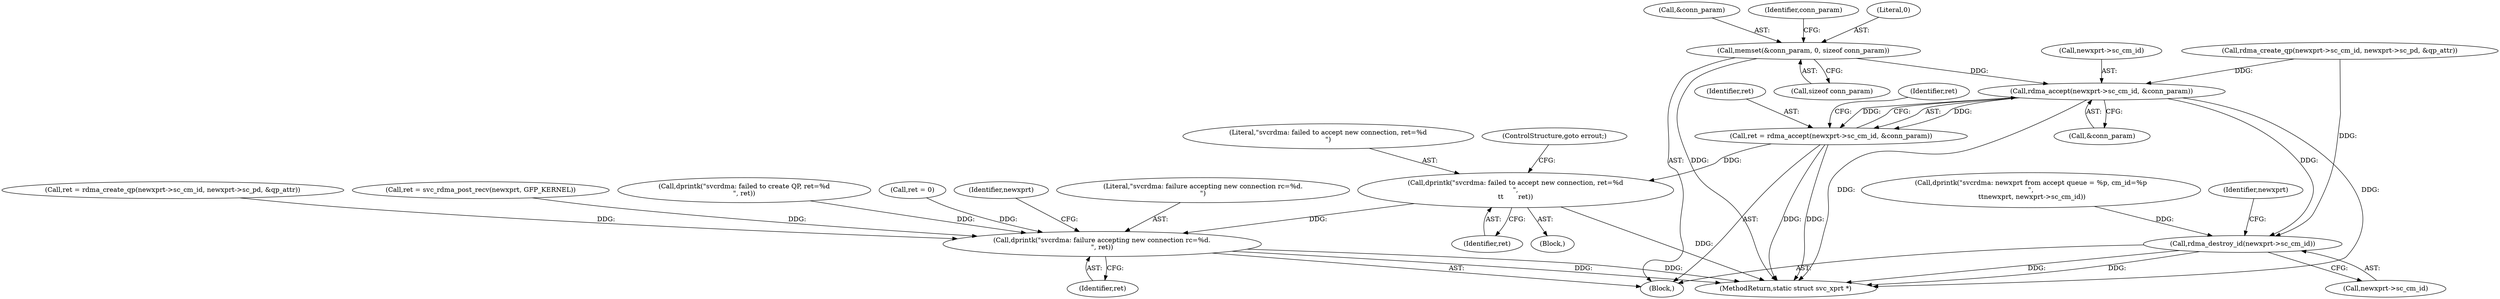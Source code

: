 digraph "0_linux_c70422f760c120480fee4de6c38804c72aa26bc1_44@API" {
"1000647" [label="(Call,memset(&conn_param, 0, sizeof conn_param))"];
"1000679" [label="(Call,rdma_accept(newxprt->sc_cm_id, &conn_param))"];
"1000677" [label="(Call,ret = rdma_accept(newxprt->sc_cm_id, &conn_param))"];
"1000688" [label="(Call,dprintk(\"svcrdma: failed to accept new connection, ret=%d\n\",\n\t\t       ret))"];
"1000764" [label="(Call,dprintk(\"svcrdma: failure accepting new connection rc=%d.\n\", ret))"];
"1000786" [label="(Call,rdma_destroy_id(newxprt->sc_cm_id))"];
"1000648" [label="(Call,&conn_param)"];
"1000690" [label="(Identifier,ret)"];
"1000770" [label="(Identifier,newxprt)"];
"1000488" [label="(Call,rdma_create_qp(newxprt->sc_cm_id, newxprt->sc_pd, &qp_attr))"];
"1000687" [label="(Block,)"];
"1000765" [label="(Literal,\"svcrdma: failure accepting new connection rc=%d.\n\")"];
"1000486" [label="(Call,ret = rdma_create_qp(newxprt->sc_cm_id, newxprt->sc_pd, &qp_attr))"];
"1000596" [label="(Call,ret = svc_rdma_post_recv(newxprt, GFP_KERNEL))"];
"1000786" [label="(Call,rdma_destroy_id(newxprt->sc_cm_id))"];
"1000787" [label="(Call,newxprt->sc_cm_id)"];
"1000764" [label="(Call,dprintk(\"svcrdma: failure accepting new connection rc=%d.\n\", ret))"];
"1000651" [label="(Call,sizeof conn_param)"];
"1000680" [label="(Call,newxprt->sc_cm_id)"];
"1000766" [label="(Identifier,ret)"];
"1000500" [label="(Call,dprintk(\"svcrdma: failed to create QP, ret=%d\n\", ret))"];
"1000647" [label="(Call,memset(&conn_param, 0, sizeof conn_param))"];
"1000797" [label="(MethodReturn,static struct svc_xprt *)"];
"1000677" [label="(Call,ret = rdma_accept(newxprt->sc_cm_id, &conn_param))"];
"1000655" [label="(Identifier,conn_param)"];
"1000678" [label="(Identifier,ret)"];
"1000126" [label="(Call,ret = 0)"];
"1000113" [label="(Block,)"];
"1000178" [label="(Call,dprintk(\"svcrdma: newxprt from accept queue = %p, cm_id=%p\n\",\n \t\tnewxprt, newxprt->sc_cm_id))"];
"1000689" [label="(Literal,\"svcrdma: failed to accept new connection, ret=%d\n\")"];
"1000650" [label="(Literal,0)"];
"1000679" [label="(Call,rdma_accept(newxprt->sc_cm_id, &conn_param))"];
"1000686" [label="(Identifier,ret)"];
"1000683" [label="(Call,&conn_param)"];
"1000688" [label="(Call,dprintk(\"svcrdma: failed to accept new connection, ret=%d\n\",\n\t\t       ret))"];
"1000793" [label="(Identifier,newxprt)"];
"1000691" [label="(ControlStructure,goto errout;)"];
"1000647" -> "1000113"  [label="AST: "];
"1000647" -> "1000651"  [label="CFG: "];
"1000648" -> "1000647"  [label="AST: "];
"1000650" -> "1000647"  [label="AST: "];
"1000651" -> "1000647"  [label="AST: "];
"1000655" -> "1000647"  [label="CFG: "];
"1000647" -> "1000797"  [label="DDG: "];
"1000647" -> "1000679"  [label="DDG: "];
"1000679" -> "1000677"  [label="AST: "];
"1000679" -> "1000683"  [label="CFG: "];
"1000680" -> "1000679"  [label="AST: "];
"1000683" -> "1000679"  [label="AST: "];
"1000677" -> "1000679"  [label="CFG: "];
"1000679" -> "1000797"  [label="DDG: "];
"1000679" -> "1000797"  [label="DDG: "];
"1000679" -> "1000677"  [label="DDG: "];
"1000679" -> "1000677"  [label="DDG: "];
"1000488" -> "1000679"  [label="DDG: "];
"1000679" -> "1000786"  [label="DDG: "];
"1000677" -> "1000113"  [label="AST: "];
"1000678" -> "1000677"  [label="AST: "];
"1000686" -> "1000677"  [label="CFG: "];
"1000677" -> "1000797"  [label="DDG: "];
"1000677" -> "1000797"  [label="DDG: "];
"1000677" -> "1000688"  [label="DDG: "];
"1000688" -> "1000687"  [label="AST: "];
"1000688" -> "1000690"  [label="CFG: "];
"1000689" -> "1000688"  [label="AST: "];
"1000690" -> "1000688"  [label="AST: "];
"1000691" -> "1000688"  [label="CFG: "];
"1000688" -> "1000797"  [label="DDG: "];
"1000688" -> "1000764"  [label="DDG: "];
"1000764" -> "1000113"  [label="AST: "];
"1000764" -> "1000766"  [label="CFG: "];
"1000765" -> "1000764"  [label="AST: "];
"1000766" -> "1000764"  [label="AST: "];
"1000770" -> "1000764"  [label="CFG: "];
"1000764" -> "1000797"  [label="DDG: "];
"1000764" -> "1000797"  [label="DDG: "];
"1000596" -> "1000764"  [label="DDG: "];
"1000500" -> "1000764"  [label="DDG: "];
"1000126" -> "1000764"  [label="DDG: "];
"1000486" -> "1000764"  [label="DDG: "];
"1000786" -> "1000113"  [label="AST: "];
"1000786" -> "1000787"  [label="CFG: "];
"1000787" -> "1000786"  [label="AST: "];
"1000793" -> "1000786"  [label="CFG: "];
"1000786" -> "1000797"  [label="DDG: "];
"1000786" -> "1000797"  [label="DDG: "];
"1000488" -> "1000786"  [label="DDG: "];
"1000178" -> "1000786"  [label="DDG: "];
}
